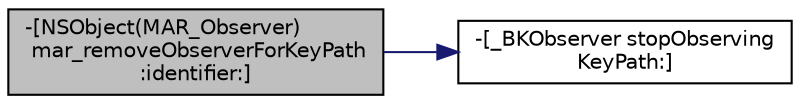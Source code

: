 digraph "-[NSObject(MAR_Observer) mar_removeObserverForKeyPath:identifier:]"
{
  edge [fontname="Helvetica",fontsize="10",labelfontname="Helvetica",labelfontsize="10"];
  node [fontname="Helvetica",fontsize="10",shape=record];
  rankdir="LR";
  Node22 [label="-[NSObject(MAR_Observer)\l mar_removeObserverForKeyPath\l:identifier:]",height=0.2,width=0.4,color="black", fillcolor="grey75", style="filled", fontcolor="black"];
  Node22 -> Node23 [color="midnightblue",fontsize="10",style="solid",fontname="Helvetica"];
  Node23 [label="-[_BKObserver stopObserving\lKeyPath:]",height=0.2,width=0.4,color="black", fillcolor="white", style="filled",URL="$interface___b_k_observer.html#ab39219e2dc87e1fb0cf297cd5b42abc5"];
}
